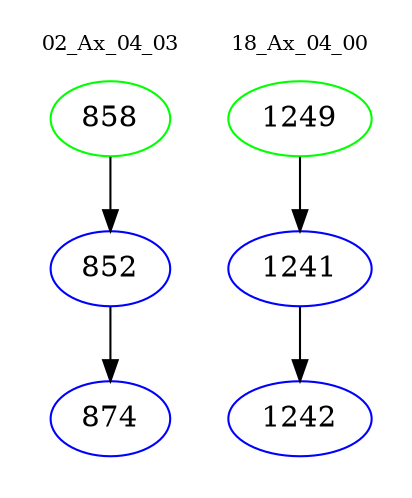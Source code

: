 digraph{
subgraph cluster_0 {
color = white
label = "02_Ax_04_03";
fontsize=10;
T0_858 [label="858", color="green"]
T0_858 -> T0_852 [color="black"]
T0_852 [label="852", color="blue"]
T0_852 -> T0_874 [color="black"]
T0_874 [label="874", color="blue"]
}
subgraph cluster_1 {
color = white
label = "18_Ax_04_00";
fontsize=10;
T1_1249 [label="1249", color="green"]
T1_1249 -> T1_1241 [color="black"]
T1_1241 [label="1241", color="blue"]
T1_1241 -> T1_1242 [color="black"]
T1_1242 [label="1242", color="blue"]
}
}
